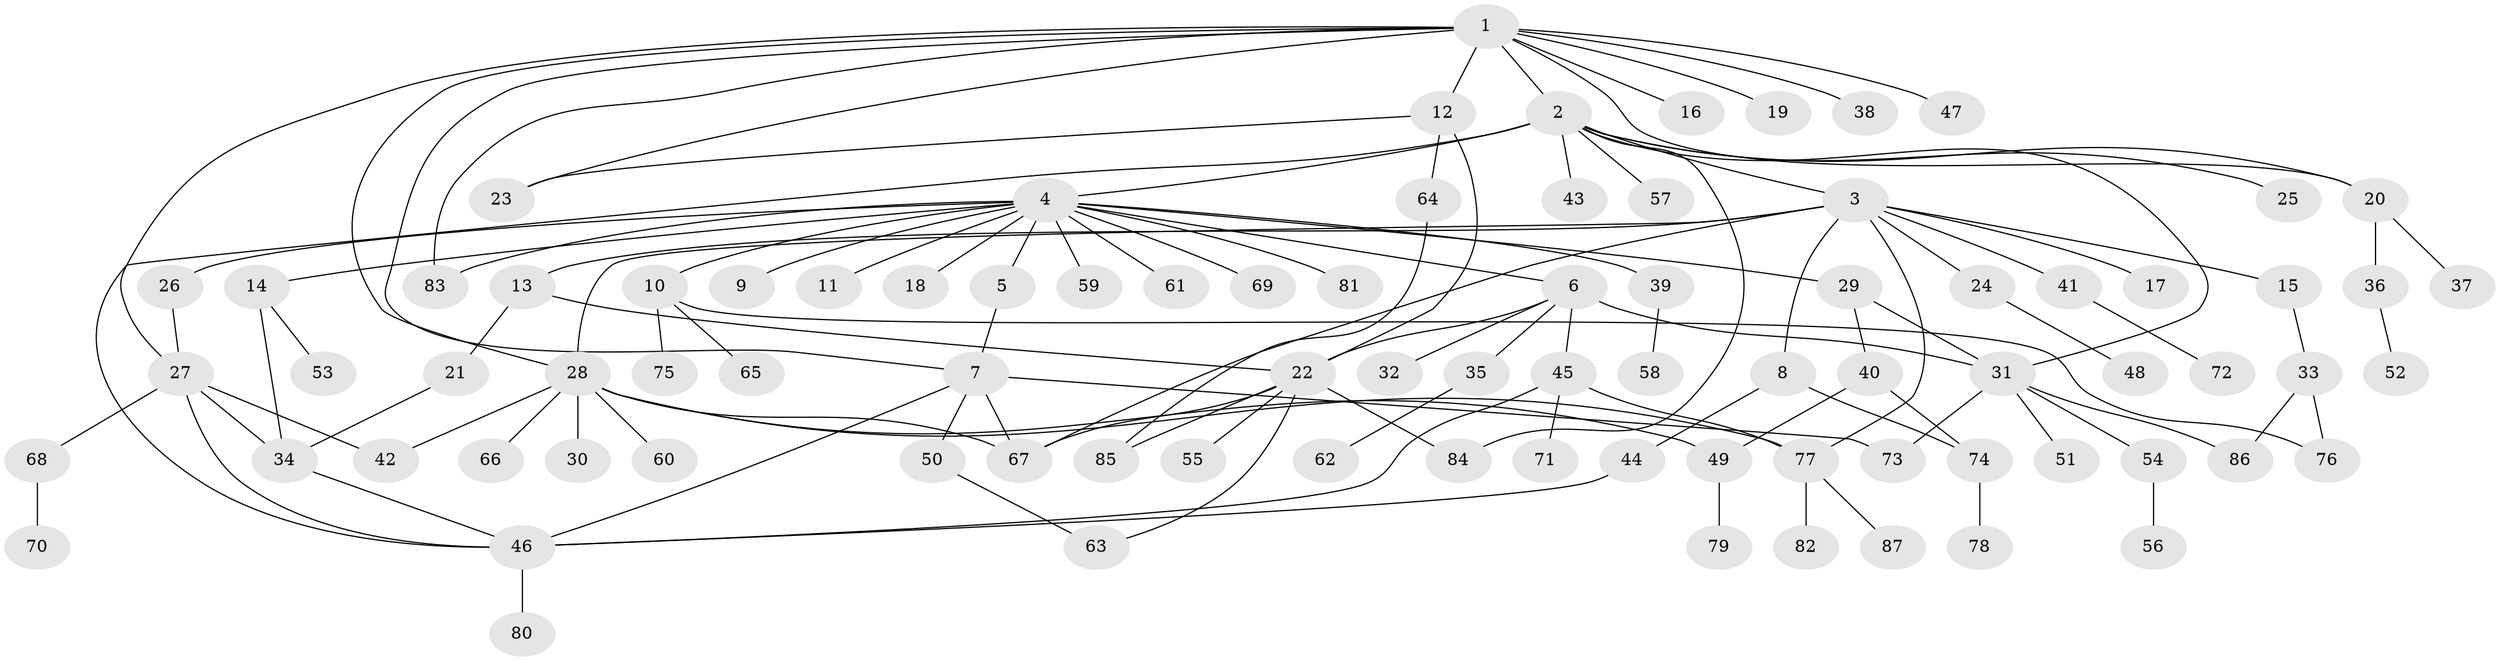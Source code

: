 // coarse degree distribution, {13: 0.015384615384615385, 8: 0.06153846153846154, 10: 0.03076923076923077, 18: 0.015384615384615385, 2: 0.2, 5: 0.015384615384615385, 3: 0.09230769230769231, 1: 0.49230769230769234, 4: 0.06153846153846154, 6: 0.015384615384615385}
// Generated by graph-tools (version 1.1) at 2025/41/03/06/25 10:41:50]
// undirected, 87 vertices, 117 edges
graph export_dot {
graph [start="1"]
  node [color=gray90,style=filled];
  1;
  2;
  3;
  4;
  5;
  6;
  7;
  8;
  9;
  10;
  11;
  12;
  13;
  14;
  15;
  16;
  17;
  18;
  19;
  20;
  21;
  22;
  23;
  24;
  25;
  26;
  27;
  28;
  29;
  30;
  31;
  32;
  33;
  34;
  35;
  36;
  37;
  38;
  39;
  40;
  41;
  42;
  43;
  44;
  45;
  46;
  47;
  48;
  49;
  50;
  51;
  52;
  53;
  54;
  55;
  56;
  57;
  58;
  59;
  60;
  61;
  62;
  63;
  64;
  65;
  66;
  67;
  68;
  69;
  70;
  71;
  72;
  73;
  74;
  75;
  76;
  77;
  78;
  79;
  80;
  81;
  82;
  83;
  84;
  85;
  86;
  87;
  1 -- 2;
  1 -- 7;
  1 -- 12;
  1 -- 16;
  1 -- 19;
  1 -- 20;
  1 -- 23;
  1 -- 27;
  1 -- 28;
  1 -- 38;
  1 -- 47;
  1 -- 83;
  2 -- 3;
  2 -- 4;
  2 -- 20;
  2 -- 25;
  2 -- 31;
  2 -- 43;
  2 -- 46;
  2 -- 57;
  2 -- 84;
  3 -- 8;
  3 -- 13;
  3 -- 15;
  3 -- 17;
  3 -- 24;
  3 -- 28;
  3 -- 41;
  3 -- 67;
  3 -- 77;
  4 -- 5;
  4 -- 6;
  4 -- 9;
  4 -- 10;
  4 -- 11;
  4 -- 14;
  4 -- 18;
  4 -- 26;
  4 -- 29;
  4 -- 39;
  4 -- 59;
  4 -- 61;
  4 -- 69;
  4 -- 81;
  4 -- 83;
  5 -- 7;
  6 -- 22;
  6 -- 31;
  6 -- 32;
  6 -- 35;
  6 -- 45;
  7 -- 46;
  7 -- 50;
  7 -- 67;
  7 -- 73;
  8 -- 44;
  8 -- 74;
  10 -- 65;
  10 -- 75;
  10 -- 76;
  12 -- 22;
  12 -- 23;
  12 -- 64;
  13 -- 21;
  13 -- 22;
  14 -- 34;
  14 -- 53;
  15 -- 33;
  20 -- 36;
  20 -- 37;
  21 -- 34;
  22 -- 55;
  22 -- 63;
  22 -- 67;
  22 -- 84;
  22 -- 85;
  24 -- 48;
  26 -- 27;
  27 -- 34;
  27 -- 42;
  27 -- 46;
  27 -- 68;
  28 -- 30;
  28 -- 42;
  28 -- 49;
  28 -- 60;
  28 -- 66;
  28 -- 67;
  28 -- 77;
  29 -- 31;
  29 -- 40;
  31 -- 51;
  31 -- 54;
  31 -- 73;
  31 -- 86;
  33 -- 76;
  33 -- 86;
  34 -- 46;
  35 -- 62;
  36 -- 52;
  39 -- 58;
  40 -- 49;
  40 -- 74;
  41 -- 72;
  44 -- 46;
  45 -- 46;
  45 -- 71;
  45 -- 77;
  46 -- 80;
  49 -- 79;
  50 -- 63;
  54 -- 56;
  64 -- 85;
  68 -- 70;
  74 -- 78;
  77 -- 82;
  77 -- 87;
}
